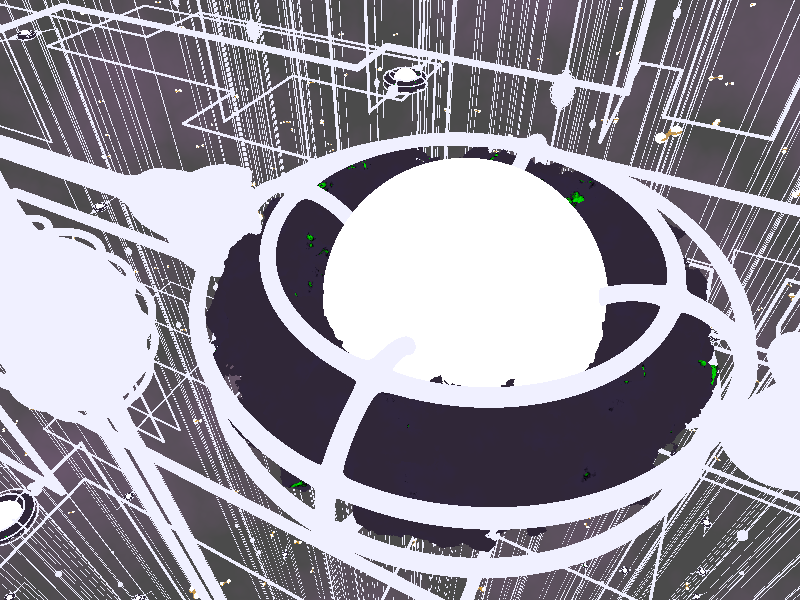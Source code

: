 /////////////////////////////////////////////
//
//     ~~ [ Nuclear Containment ] ~~
//        version 4 out of 4
//
//  by Michael Scharrer
//  https://mscharrer.net
//
/////////////////////////////////////////////

#version 3.7;

#include "functions.inc"


/////////////////////////
////  configuration  ////
/////////////////////////

#declare fastrender = false;

#declare big_r = 0.65;
#declare small_r = 0.26;
#declare tiny_r = 0.025;
#declare ext_r = small_r + tiny_r;

//good values
#declare rock_octaves = 9;
#declare rock_max_gradient = 20.913;
#declare holder_max_gradient = 2;
#declare isisurface_accuracy = 0.001;
#declare trace_depth = 9;

//fast values
#if(fastrender)
	#declare rock_octaves = 6;
	#declare rock_max_gradient = 4;
	#declare holder_max_gradient = 1.3;
	#declare isisurface_accuracy = 0.005;
	#declare trace_depth = 3;
#end

global_settings {
	assumed_gamma 1
	max_trace_level trace_depth
	adc_bailout 0.1
}


////////////////////////////////
////  basic scene elements  ////
////////////////////////////////

background {
	rgb .2
}

camera {
	right x*image_width/image_height
	location <0.5,1.5,-1.5>
	look_at <-0.2,0,-0.1>
}

//background
sphere {
	0
	1000
	hollow
	pigment {
		granite
		color_map {
			[0 rgb 0.07]
			[0.2 rgb 0.07]
			[1.0 rgb <0.16,0.10,0.17>]
		}
		scale 1000
	}
	finish {
		ambient 1
		diffuse 0
	}
	no_shadow
}


light_source {
	<5,4,-5>
	1
}



////////////////////////
////  declarations  ////
////////////////////////

#macro glass()
	pigment {
		rgbf <0.87,0.87,1.0,0.96>
	}
	finish {
		reflection <0.1,0.15,0.2>
	}
	interior {
		ior 1.5
		media {
			emission 0.6
			intervals 10
			density {
				granite
				color_map {
					[0.36 rgb <0,0,0>]
					[0.37 rgb <3,0,0>]
					[0.38 rgb <0,0,0>]
					
					[0.56 rgb <0,0,0>]
					[0.57 rgb <0,15,0>]
					[0.58 rgb <0,0,0>]
					
					[0.76 rgb <0,0,0>]
					[0.77 rgb <0,0,5>]
					[0.78 rgb <0,0,0>]
				}
			}
		}
	}
	hollow
#end

#declare apparatus_holder = blob {
	sphere {< 0.0, 0,0>, 0.8, 2.5}
	sphere {< 0.0, 1,0>, 1, -0.3}
	sphere {< 0.0,-1,0>, 1, -0.3}
	cylinder {<0.3,0,-1>, <0.3,0,1>, 0.4, -5 }
	sphere {<-0.7, 0,0>, 0.5, 2.0}
	cylinder {<0,0,0>, <-4,0,0>, 0.2, 2 }
	cylinder {<-4,0,0>, <-4,-5000,0>, 0.2, 2 }
	glass()
	scale 0.5
}

#declare radioactive_apparatus = union {
	//invisible radiation
	sphere {
		0
		1
		pigment {
			rgbt 1
		}
		interior {
			media {
				emission 10
				density {
					spherical
				}
				density {
					rgb <0,1,0>
				}
			}
		}
		hollow
		scale 0.3
		no_image
		no_shadow
	}

	//visible radiation
	sphere {
		0
		1
		pigment {
			rgbt 1
		}
		interior {
			media {
				emission 9
				intervals 30
				samples 1,2
				density {
					spherical
					color_map {
						[0.0 rgb 0]
						[0.5 rgb 0.3]
						[1.0 rgb 1]
					}
				}
				density {
					granite
					color_map {
					[0.00 rgb 0]
					[0.30 rgb 0]
					[0.80 rgb <-0.1,0.2,-0.1>]
					[0.97 rgb <-0.5,2,-0.5>]
					[1.00 rgb 0]
					}
				}
			}
		}
		hollow
		scale 0.5
		no_reflection
		no_shadow
	}

	//putonium
	isosurface {
		function {
			f_torus(x,y,z, 0.65, 0.33) + 0.09*sqrt(f_ridged_mf(3*x, 3*y, 3*z, 0.5, 2.0, 9, -0.7, 0.8, 0.1))
		}
		contained_by {
			box {
				<-1,-0.35,-1>
				<1,0.35,1>
			}
		}
		threshold 0
		accuracy isisurface_accuracy
		max_gradient rock_max_gradient
		pigment {
			granite
			color_map {
				[0.40 rgb  <0.03, 0.02, 0.04>]
				[0.75 rgb  <0.03, 0.02, 0.05>]
				[0.80 rgb  0.00]
				[0.88 rgb  <0,0.8,0>]
				[1.00 rgb  0.00]
			}
			scale 0.7
			translate 30
		}
		finish {
			diffuse 0.5
			ambient 0.2
			reflection <0.2,0.4,0.2>
		}
	}
	
	//plutonium darkeners
	cylinder {
		<0,.3,0>
		<0,-.3,0>
		1.0
		pigment{
			cylindrical
			color_map {
				[0.0  rgbt <0,0,0,1>]
				[0.2  rgbt <0,0,0,0>]
				[1.0  rgbt <0,0,0,0>]
			}
		}
		no_shadow
		no_image
		scale 0.7 * (x+z) + y
	}
	
	//containment
	isosurface {
		function {
				f_torus(x, abs(y) - ext_r, z, big_r, tiny_r) * 
				f_torus(x, abs(y) - ext_r / 2, z, big_r + ext_r * sqrt(3) / 2, tiny_r) * 
				f_torus(x, abs(y) - ext_r / 2, z, big_r - ext_r * sqrt(3) / 2, tiny_r) *
				
				f_torus(abs(x) - big_r, z, y, ext_r, tiny_r) *
				f_torus(abs(z) - big_r, x, y, ext_r, tiny_r)
				
				-0.000005
				
				
		}
		contained_by {
			box {
				0-<1,ext_r + 2*tiny_r,1>
				<1,ext_r + 2*tiny_r,1>
			}
		}
		threshold 0
		accuracy isisurface_accuracy
		max_gradient holder_max_gradient
		glass()
	}
	
	//holders
	object {
		apparatus_holder
		translate -x * (big_r + 1.6*small_r)
	}
	object {
		apparatus_holder
		translate -x * (big_r + 1.6*small_r)
		rotate z*180
	}
}

#declare transformer = union {
	//main shape
	blob {
		//pipe
		cylinder {<0,-10000,0>, <0,10000,0>, .2, 2 }
		
		//blob
		sphere {<0,-2.0,0>, .5, 0.4}
		sphere {<0,-1.5,0>, .5, 0.5}
		sphere {<0,-1.0,0>, 1 , 0.5}
		sphere {<0,-0.5,0>, 1 , 0.6}
		sphere {<0, 0.0,0>, 2 , 1.5}
		sphere {<0, 0.5,0>, 1 , 0.6}
		sphere {<0, 1.0,0>, 1 , 0.5}
		sphere {<0, 1.5,0>, .5, 0.5}
		sphere {<0, 2.0,0>, .5, 0.4}
		
		glass()
		
		hollow
	}
	
	union {
		torus {0.3, 0.04 translate <0,-1.5,0>}
		torus {0.7, 0.05 translate <0,-1.0,0>}
		torus {0.9, 0.05 translate <0,-0.5,0>}
		torus {1.0, 0.05 translate <0, 0.0,0>}
		torus {0.9, 0.05 translate <0, 0.5,0>}
		torus {0.7, 0.05 translate <0, 1.0,0>}
		torus {0.3, 0.04 translate <0, 1.5,0>}
		glass()
		
	}
	//shiny stuff
	sphere {
		0
		1
		
		pigment {
			rgbt 1
		}
		interior {
			ior 1.5
			media {
				emission 11
				intervals 10
				samples 1,2
				density {
					spherical
					color_map {
						[0.0 rgb 0]
						[1.0 rgb 1]
					}
				}
				density {
					granite
					color_map {
						[0.0 rgb 0]
						[0.3 rgb 0]
						[0.5 rgb <1,1,1>]
						[0.6 rgb <3,0,0>]
						[0.7 rgb <0,2,0>]
						[0.8 rgb <0,0,4>]
						[0.8 rgb <1,1,1>]
						[1.0 rgb 0]
					}
					translate 200
				}
			}
		}
		
		scale <0.5,0.8,0.5>
		
		hollow
	}
	
	scale 0.5
}

#macro verical_pipe(start_pos, stepsize, n, seedval)
	sphere_sweep {
		linear_spline
		2 * n + 1
		#local i=0;
		#local s = seed(seedval);
		#local current_pos = start_pos;
		#while(i < n)
			current_pos, 0.1,
			#local current_pos = current_pos + (1.5 + rand(s)) * stepsize * x;
			current_pos, 0.1,
			#if(rand(s) > 0.5)
				#local current_pos = current_pos + (0.3 + rand(s)) * stepsize * z;
			#else
				#local current_pos = current_pos + (1.0 + rand(s)) * stepsize * y;
			#end
			#local i = i + 1;
		#end
		current_pos, 0.1
		glass()
	}
#end

#macro mangled_pipe(start_pos, stepsize, n, seedval)
	sphere_sweep {
		linear_spline
		n + 2
		#local i=0;
		#local s = seed(seedval);
		#local current_pos = start_pos;
		#local diff = 0;
		#local lastdiff = 0;
		current_pos + 1000*y, 0.1,
		#while(i < n)
			
			#if(rand(s) > 0.5)
				#local diff = 1;
			#else
				#local diff = -1;
			#end
			
			#if(rand(s) > 0.4)
				#local diff = diff * x;
			#else
				#if(rand(s) > 0.7)
					#local diff = diff * y;
				#else
					#local diff = diff * z;
				#end
			#end
			
			#if(vlength(diff + lastdiff) > 0.5)
				current_pos, 0.1,
				#local current_pos = current_pos + (0.5 + rand(s)) * diff * stepsize;
				#local i = i + 1;
				#local lastdiff = diff;
			#end
		#end
		current_pos - 1000*y, 0.1
		glass()
	}
#end

#declare fireball = sphere {
	0
	1
	pigment {
		rgbt 1
	}
	interior {
		media {
			emission 4
			intervals 8
			density {
				spherical
			}
			density {
				granite
				color_map {
				[0.00 rgb 0]
				[0.50 rgb <1, 0, 0>]
				[0.60 rgb 0]
				[0.65 rgb <5, 4, 1>]
				[0.70 rgb 0]
				[0.80 rgb 0]
				[0.85 rgb <4, 4, 4>]
				[0.90 rgb 0]
				}
			}
		}
	}
	hollow
	no_shadow
}

#declare drone = union {
	blob {
		//general structure
		cylinder {<-1,-1,0> <-1,1,0> 0.6 (-4) }
		sphere{<-1,0,0> 1 3 }
		cylinder{<-.5,0,0> <.5,0,0> .5 2 }
		sphere{<1,0,0> 1 3 }
		cylinder {<1,-1,0> <1,1,0> 0.6 (-4) }
		
		//bumps
		cylinder {<-.3,0,0> <-.3,0.6,0> 0.1 3}
		cylinder {<  0,0,0> <  0,1.0,0> 0.1 3}
		cylinder {< .3,0,0> < .3,0.6,0> 0.1 3}
		sturm
		scale <.8,.3,1>
		
		pigment {
			crackle
			scale 0.07
			color_map {
				[0.0 rgb <.9,.4,.0>]
				[0.1 rgb <.5,.3,.1>]
			}
		}
		finish {
			ambient .1
			diffuse 0.1
			reflection <0.5,0.3,0.1> metallic
		}
		normal {
			bumps 0.1
			scale 0.01
		}
	}
	object {
		fireball
		scale 0.5
		translate -.9*x
	}
	object {
		fireball
		scale 0.5
		rotate 130
		translate .9*x
	}
	//light source
	sphere {
		fireball
		scale 0.4
		translate .5 * y
		no_image
	}
}

///////////////////////////////////
////  manual object placement  ////
///////////////////////////////////


//apparatus objects
object { radioactive_apparatus }
object { radioactive_apparatus rotate <  0, 90,  0> translate < -10, -9,20> }
object { radioactive_apparatus rotate <180,  0,  0> rotate <0,270,0> translate <-15,-17,1> }
object { radioactive_apparatus rotate <  0,193,  0> translate <  7,-16,  1> }
object { radioactive_apparatus rotate <  0,180,  0> translate < -5,-20, 20> }
object { radioactive_apparatus rotate <  0, 90,  0> translate <-65,-45, 40> }
object { radioactive_apparatus rotate <  0,270,  0> translate <-20,-90, 40> }



//transformer objects
object { transformer translate < -4, -9, 22> }
object { transformer scale .7 rotate  10*y translate < -1.65, -0.45,  -0.5> }
object { transformer rotate  20*y translate < -85, -35, 40> }
object { transformer rotate  30*y translate < -16, -42, 40> }
object { transformer rotate  40*y translate < -60,-140, 40> }
object { transformer rotate  50*y translate <-150,-240, 40> }
object { transformer rotate  60*y translate <-190,-150, 40> }
object { transformer rotate  70*y translate <- 30, -15, 35> }
object { transformer rotate  80*y translate <  20, -60, 40> }
object { transformer rotate  90*y translate <  10, -20, 60> }
object { transformer rotate 100*y translate <   0,-130, 60> }

//simple pipes
verical_pipe(< -20,-15,  2>,   5,  5,  0)
verical_pipe(< -30, -6, 10>,   5,  5,  3)
verical_pipe(<  8,  -5, 10>,  -5,  5,  4)
verical_pipe(<-120,-30, 30>,  10, 10,  5)
verical_pipe(<-120,-50, 30>,  10, 10,  8)
verical_pipe(<-120,-70, 30>,  10, 10, 10)
verical_pipe(<  30,-40, 30>, -10, 10, 11)


//complex pipes
mangled_pipe(<-20,-35, 30>, 10, 30, 43)
mangled_pipe(< -3,-15, 30>,  5, 30, 44)
mangled_pipe(<-30,-20, 30>, 10, 30, 45)
mangled_pipe(<-30,-55, 40>, 10, 40, 46)



/////////////////////////
////  auto placement ////
/////////////////////////

//random pipes with transformers and plutonium holders
#declare n = 500;
#declare s = seed(44);

#declare i = 0;
#while(i < n)
	#declare ang = rand(s) * 2 * pi;
	#declare rad = 70 + 40 * rand(s);
	#declare height = (0.9 - 2*rand(s)) * 2 * rad;
	#declare pos = <rad * cos(ang), height, rad * sin(ang)>;
	#declare rot = 360 * rand(s);
	
	object {
		//choose type
		#if(rand(s) > 0.5)
			transformer
		#else
			radioactive_apparatus
		#end
		
		//transform
		rotate rot*y
		translate pos
	}
	
	#declare i = i + 1;
#end


//random drones
#declare n = 2000;
#declare s = seed(42);

#declare i = 0;
#while(i < n)
	#declare pos = <1-2*rand(s),1-2*rand(s),1-2*rand(s)> * 100;
	#if(vlength(pos) > 20)
		object {
			drone
			scale 0.4
			rotate 360 * rand(s) * y
			rotate 20 * <rand(s), 0, rand(s)>
			translate pos
		}
	#end
		
	#declare i = i + 1;
#end

